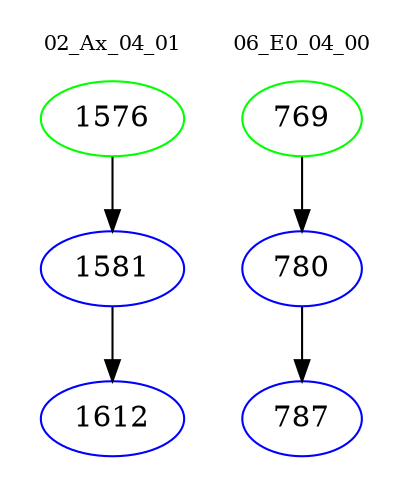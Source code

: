 digraph{
subgraph cluster_0 {
color = white
label = "02_Ax_04_01";
fontsize=10;
T0_1576 [label="1576", color="green"]
T0_1576 -> T0_1581 [color="black"]
T0_1581 [label="1581", color="blue"]
T0_1581 -> T0_1612 [color="black"]
T0_1612 [label="1612", color="blue"]
}
subgraph cluster_1 {
color = white
label = "06_E0_04_00";
fontsize=10;
T1_769 [label="769", color="green"]
T1_769 -> T1_780 [color="black"]
T1_780 [label="780", color="blue"]
T1_780 -> T1_787 [color="black"]
T1_787 [label="787", color="blue"]
}
}
